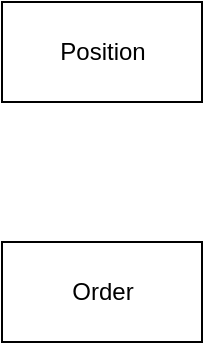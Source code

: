 <mxfile version="13.6.5" pages="2">
    <diagram id="AlSfbbJ31shBEqbPLoWx" name="Position">
        <mxGraphModel dx="1133" dy="569" grid="1" gridSize="10" guides="1" tooltips="1" connect="1" arrows="1" fold="1" page="1" pageScale="1" pageWidth="850" pageHeight="1100" math="0" shadow="0">
            <root>
                <mxCell id="0"/>
                <mxCell id="1" parent="0"/>
                <mxCell id="2" value="Position" style="html=1;dashed=0;whitespace=wrap;" parent="1" vertex="1">
                    <mxGeometry x="160" y="80" width="100" height="50" as="geometry"/>
                </mxCell>
                <mxCell id="3" value="Order" style="html=1;dashed=0;whitespace=wrap;" parent="1" vertex="1">
                    <mxGeometry x="160" y="200" width="100" height="50" as="geometry"/>
                </mxCell>
            </root>
        </mxGraphModel>
    </diagram>
    <diagram id="FQg-209FIwxwQvKPKOsK" name="Provider">
        <mxGraphModel dx="1133" dy="569" grid="1" gridSize="10" guides="1" tooltips="1" connect="1" arrows="1" fold="1" page="1" pageScale="1" pageWidth="850" pageHeight="1100" math="0" shadow="0">
            <root>
                <mxCell id="-ykCVsKQU3B62XkSd_iy-0"/>
                <mxCell id="-ykCVsKQU3B62XkSd_iy-1" parent="-ykCVsKQU3B62XkSd_iy-0"/>
                <mxCell id="-ykCVsKQU3B62XkSd_iy-2" value="Buffer" style="html=1;dashed=0;whitespace=wrap;" vertex="1" parent="-ykCVsKQU3B62XkSd_iy-1">
                    <mxGeometry x="240" y="240" width="100" height="50" as="geometry"/>
                </mxCell>
                <mxCell id="-ykCVsKQU3B62XkSd_iy-3" value="Repo" style="html=1;dashed=0;whitespace=wrap;" vertex="1" parent="-ykCVsKQU3B62XkSd_iy-1">
                    <mxGeometry x="240" y="320" width="100" height="50" as="geometry"/>
                </mxCell>
                <mxCell id="-ykCVsKQU3B62XkSd_iy-4" value="Exchange" style="html=1;dashed=0;whitespace=wrap;" vertex="1" parent="-ykCVsKQU3B62XkSd_iy-1">
                    <mxGeometry x="240" y="400" width="100" height="50" as="geometry"/>
                </mxCell>
            </root>
        </mxGraphModel>
    </diagram>
</mxfile>